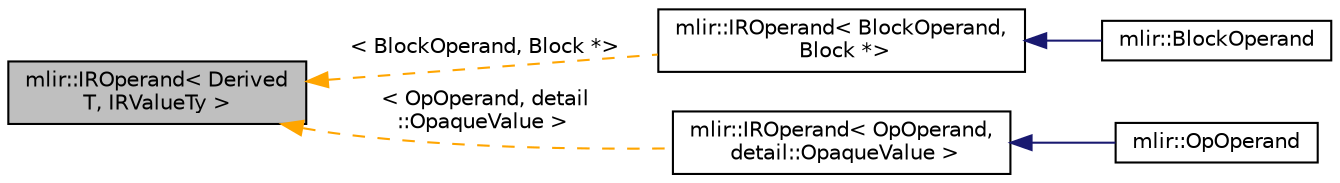 digraph "mlir::IROperand&lt; DerivedT, IRValueTy &gt;"
{
  bgcolor="transparent";
  edge [fontname="Helvetica",fontsize="10",labelfontname="Helvetica",labelfontsize="10"];
  node [fontname="Helvetica",fontsize="10",shape=record];
  rankdir="LR";
  Node0 [label="mlir::IROperand\< Derived\lT, IRValueTy \>",height=0.2,width=0.4,color="black", fillcolor="grey75", style="filled", fontcolor="black"];
  Node0 -> Node1 [dir="back",color="orange",fontsize="10",style="dashed",label=" \< BlockOperand, Block *\>" ,fontname="Helvetica"];
  Node1 [label="mlir::IROperand\< BlockOperand,\l Block *\>",height=0.2,width=0.4,color="black",URL="$classmlir_1_1IROperand.html"];
  Node1 -> Node2 [dir="back",color="midnightblue",fontsize="10",style="solid",fontname="Helvetica"];
  Node2 [label="mlir::BlockOperand",height=0.2,width=0.4,color="black",URL="$classmlir_1_1BlockOperand.html",tooltip="Terminator operations can have Block operands to represent successors. "];
  Node0 -> Node3 [dir="back",color="orange",fontsize="10",style="dashed",label=" \< OpOperand, detail\l::OpaqueValue \>" ,fontname="Helvetica"];
  Node3 [label="mlir::IROperand\< OpOperand,\l detail::OpaqueValue \>",height=0.2,width=0.4,color="black",URL="$classmlir_1_1IROperand.html"];
  Node3 -> Node4 [dir="back",color="midnightblue",fontsize="10",style="solid",fontname="Helvetica"];
  Node4 [label="mlir::OpOperand",height=0.2,width=0.4,color="black",URL="$classmlir_1_1OpOperand.html",tooltip="A reference to a value, suitable for use as an operand of an operation. "];
}
